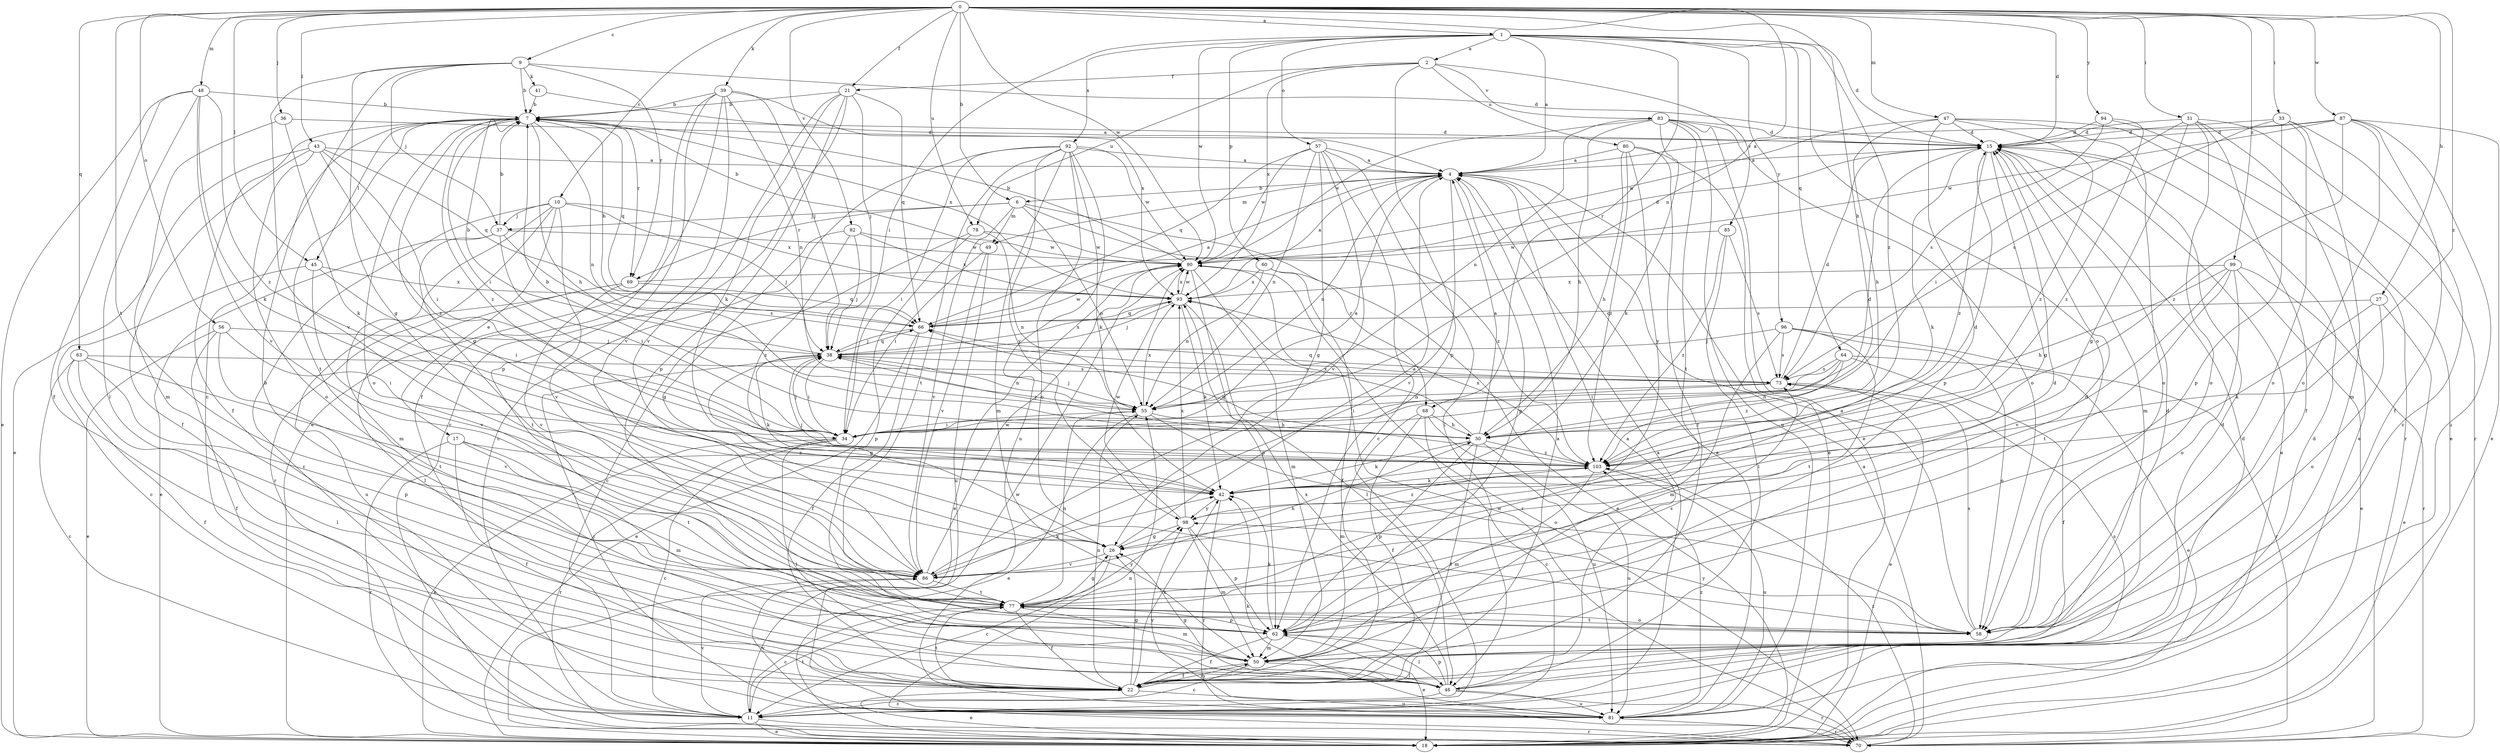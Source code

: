 strict digraph  {
0;
1;
2;
4;
6;
7;
9;
10;
11;
15;
17;
18;
21;
22;
26;
27;
30;
31;
33;
34;
36;
37;
38;
39;
41;
42;
43;
45;
46;
47;
48;
49;
50;
55;
56;
57;
58;
60;
62;
63;
64;
66;
68;
69;
70;
73;
77;
78;
80;
81;
82;
83;
85;
86;
87;
90;
92;
93;
94;
96;
98;
99;
103;
0 -> 1  [label=a];
0 -> 6  [label=b];
0 -> 9  [label=c];
0 -> 10  [label=c];
0 -> 15  [label=d];
0 -> 21  [label=f];
0 -> 27  [label=h];
0 -> 30  [label=h];
0 -> 31  [label=i];
0 -> 33  [label=i];
0 -> 36  [label=j];
0 -> 39  [label=k];
0 -> 43  [label=l];
0 -> 45  [label=l];
0 -> 47  [label=m];
0 -> 48  [label=m];
0 -> 55  [label=n];
0 -> 56  [label=o];
0 -> 63  [label=q];
0 -> 77  [label=t];
0 -> 78  [label=u];
0 -> 82  [label=v];
0 -> 87  [label=w];
0 -> 90  [label=w];
0 -> 94  [label=y];
0 -> 99  [label=z];
0 -> 103  [label=z];
1 -> 2  [label=a];
1 -> 4  [label=a];
1 -> 15  [label=d];
1 -> 34  [label=i];
1 -> 57  [label=o];
1 -> 58  [label=o];
1 -> 60  [label=p];
1 -> 64  [label=q];
1 -> 68  [label=r];
1 -> 90  [label=w];
1 -> 92  [label=x];
1 -> 96  [label=y];
1 -> 103  [label=z];
2 -> 21  [label=f];
2 -> 62  [label=p];
2 -> 78  [label=u];
2 -> 80  [label=u];
2 -> 83  [label=v];
2 -> 85  [label=v];
2 -> 93  [label=x];
4 -> 6  [label=b];
4 -> 49  [label=m];
4 -> 55  [label=n];
4 -> 62  [label=p];
4 -> 86  [label=v];
6 -> 37  [label=j];
6 -> 49  [label=m];
6 -> 55  [label=n];
6 -> 68  [label=r];
6 -> 69  [label=r];
6 -> 86  [label=v];
6 -> 103  [label=z];
7 -> 15  [label=d];
7 -> 22  [label=f];
7 -> 26  [label=g];
7 -> 30  [label=h];
7 -> 34  [label=i];
7 -> 45  [label=l];
7 -> 55  [label=n];
7 -> 58  [label=o];
7 -> 66  [label=q];
7 -> 69  [label=r];
7 -> 77  [label=t];
7 -> 93  [label=x];
7 -> 103  [label=z];
9 -> 7  [label=b];
9 -> 11  [label=c];
9 -> 15  [label=d];
9 -> 26  [label=g];
9 -> 37  [label=j];
9 -> 41  [label=k];
9 -> 69  [label=r];
9 -> 86  [label=v];
10 -> 11  [label=c];
10 -> 17  [label=e];
10 -> 37  [label=j];
10 -> 38  [label=j];
10 -> 50  [label=m];
10 -> 70  [label=r];
10 -> 86  [label=v];
10 -> 93  [label=x];
11 -> 4  [label=a];
11 -> 15  [label=d];
11 -> 18  [label=e];
11 -> 70  [label=r];
11 -> 77  [label=t];
11 -> 86  [label=v];
11 -> 90  [label=w];
15 -> 4  [label=a];
15 -> 18  [label=e];
15 -> 26  [label=g];
15 -> 42  [label=k];
15 -> 50  [label=m];
15 -> 103  [label=z];
17 -> 22  [label=f];
17 -> 50  [label=m];
17 -> 70  [label=r];
17 -> 77  [label=t];
17 -> 103  [label=z];
21 -> 7  [label=b];
21 -> 38  [label=j];
21 -> 42  [label=k];
21 -> 62  [label=p];
21 -> 66  [label=q];
21 -> 70  [label=r];
21 -> 86  [label=v];
22 -> 4  [label=a];
22 -> 18  [label=e];
22 -> 26  [label=g];
22 -> 42  [label=k];
22 -> 50  [label=m];
22 -> 55  [label=n];
22 -> 77  [label=t];
22 -> 81  [label=u];
26 -> 4  [label=a];
26 -> 11  [label=c];
26 -> 86  [label=v];
27 -> 18  [label=e];
27 -> 42  [label=k];
27 -> 58  [label=o];
27 -> 66  [label=q];
30 -> 4  [label=a];
30 -> 7  [label=b];
30 -> 22  [label=f];
30 -> 38  [label=j];
30 -> 42  [label=k];
30 -> 62  [label=p];
30 -> 81  [label=u];
30 -> 93  [label=x];
30 -> 103  [label=z];
31 -> 15  [label=d];
31 -> 18  [label=e];
31 -> 22  [label=f];
31 -> 26  [label=g];
31 -> 34  [label=i];
31 -> 58  [label=o];
31 -> 70  [label=r];
33 -> 11  [label=c];
33 -> 15  [label=d];
33 -> 50  [label=m];
33 -> 58  [label=o];
33 -> 62  [label=p];
33 -> 73  [label=s];
34 -> 4  [label=a];
34 -> 11  [label=c];
34 -> 15  [label=d];
34 -> 18  [label=e];
34 -> 38  [label=j];
34 -> 46  [label=l];
34 -> 70  [label=r];
36 -> 15  [label=d];
36 -> 42  [label=k];
36 -> 50  [label=m];
37 -> 7  [label=b];
37 -> 18  [label=e];
37 -> 34  [label=i];
37 -> 73  [label=s];
37 -> 77  [label=t];
37 -> 90  [label=w];
38 -> 7  [label=b];
38 -> 26  [label=g];
38 -> 34  [label=i];
38 -> 42  [label=k];
38 -> 55  [label=n];
38 -> 66  [label=q];
38 -> 73  [label=s];
38 -> 93  [label=x];
39 -> 7  [label=b];
39 -> 18  [label=e];
39 -> 22  [label=f];
39 -> 38  [label=j];
39 -> 55  [label=n];
39 -> 62  [label=p];
39 -> 86  [label=v];
39 -> 93  [label=x];
41 -> 4  [label=a];
41 -> 7  [label=b];
42 -> 15  [label=d];
42 -> 38  [label=j];
42 -> 70  [label=r];
42 -> 98  [label=y];
43 -> 4  [label=a];
43 -> 18  [label=e];
43 -> 22  [label=f];
43 -> 34  [label=i];
43 -> 58  [label=o];
43 -> 66  [label=q];
43 -> 103  [label=z];
45 -> 11  [label=c];
45 -> 34  [label=i];
45 -> 86  [label=v];
45 -> 93  [label=x];
46 -> 4  [label=a];
46 -> 11  [label=c];
46 -> 15  [label=d];
46 -> 26  [label=g];
46 -> 62  [label=p];
46 -> 70  [label=r];
46 -> 73  [label=s];
46 -> 81  [label=u];
46 -> 93  [label=x];
47 -> 15  [label=d];
47 -> 30  [label=h];
47 -> 58  [label=o];
47 -> 62  [label=p];
47 -> 70  [label=r];
47 -> 90  [label=w];
47 -> 103  [label=z];
48 -> 7  [label=b];
48 -> 18  [label=e];
48 -> 22  [label=f];
48 -> 42  [label=k];
48 -> 46  [label=l];
48 -> 86  [label=v];
48 -> 103  [label=z];
49 -> 7  [label=b];
49 -> 34  [label=i];
49 -> 81  [label=u];
49 -> 86  [label=v];
50 -> 11  [label=c];
50 -> 15  [label=d];
50 -> 22  [label=f];
50 -> 46  [label=l];
55 -> 18  [label=e];
55 -> 30  [label=h];
55 -> 34  [label=i];
55 -> 38  [label=j];
55 -> 58  [label=o];
55 -> 93  [label=x];
56 -> 18  [label=e];
56 -> 22  [label=f];
56 -> 34  [label=i];
56 -> 38  [label=j];
56 -> 77  [label=t];
57 -> 4  [label=a];
57 -> 11  [label=c];
57 -> 26  [label=g];
57 -> 46  [label=l];
57 -> 55  [label=n];
57 -> 66  [label=q];
57 -> 86  [label=v];
57 -> 90  [label=w];
58 -> 4  [label=a];
58 -> 73  [label=s];
58 -> 77  [label=t];
58 -> 98  [label=y];
60 -> 18  [label=e];
60 -> 22  [label=f];
60 -> 55  [label=n];
60 -> 93  [label=x];
62 -> 7  [label=b];
62 -> 15  [label=d];
62 -> 18  [label=e];
62 -> 22  [label=f];
62 -> 42  [label=k];
62 -> 46  [label=l];
62 -> 50  [label=m];
62 -> 73  [label=s];
63 -> 11  [label=c];
63 -> 22  [label=f];
63 -> 46  [label=l];
63 -> 62  [label=p];
63 -> 73  [label=s];
63 -> 86  [label=v];
64 -> 18  [label=e];
64 -> 22  [label=f];
64 -> 30  [label=h];
64 -> 34  [label=i];
64 -> 73  [label=s];
64 -> 103  [label=z];
66 -> 4  [label=a];
66 -> 7  [label=b];
66 -> 18  [label=e];
66 -> 22  [label=f];
66 -> 38  [label=j];
66 -> 90  [label=w];
68 -> 11  [label=c];
68 -> 22  [label=f];
68 -> 30  [label=h];
68 -> 50  [label=m];
68 -> 81  [label=u];
69 -> 15  [label=d];
69 -> 46  [label=l];
69 -> 66  [label=q];
69 -> 81  [label=u];
69 -> 86  [label=v];
70 -> 4  [label=a];
70 -> 55  [label=n];
70 -> 90  [label=w];
70 -> 103  [label=z];
73 -> 15  [label=d];
73 -> 18  [label=e];
73 -> 34  [label=i];
73 -> 55  [label=n];
73 -> 66  [label=q];
77 -> 11  [label=c];
77 -> 15  [label=d];
77 -> 22  [label=f];
77 -> 26  [label=g];
77 -> 50  [label=m];
77 -> 55  [label=n];
77 -> 58  [label=o];
77 -> 62  [label=p];
77 -> 98  [label=y];
78 -> 11  [label=c];
78 -> 55  [label=n];
78 -> 62  [label=p];
78 -> 90  [label=w];
80 -> 4  [label=a];
80 -> 18  [label=e];
80 -> 22  [label=f];
80 -> 30  [label=h];
80 -> 98  [label=y];
80 -> 103  [label=z];
81 -> 4  [label=a];
81 -> 15  [label=d];
81 -> 38  [label=j];
81 -> 42  [label=k];
81 -> 70  [label=r];
81 -> 86  [label=v];
81 -> 98  [label=y];
81 -> 103  [label=z];
82 -> 26  [label=g];
82 -> 38  [label=j];
82 -> 90  [label=w];
82 -> 93  [label=x];
82 -> 103  [label=z];
83 -> 15  [label=d];
83 -> 18  [label=e];
83 -> 30  [label=h];
83 -> 42  [label=k];
83 -> 55  [label=n];
83 -> 58  [label=o];
83 -> 77  [label=t];
83 -> 81  [label=u];
83 -> 90  [label=w];
85 -> 46  [label=l];
85 -> 73  [label=s];
85 -> 90  [label=w];
85 -> 103  [label=z];
86 -> 30  [label=h];
86 -> 42  [label=k];
86 -> 77  [label=t];
86 -> 90  [label=w];
87 -> 4  [label=a];
87 -> 15  [label=d];
87 -> 18  [label=e];
87 -> 22  [label=f];
87 -> 58  [label=o];
87 -> 81  [label=u];
87 -> 90  [label=w];
87 -> 103  [label=z];
90 -> 7  [label=b];
90 -> 18  [label=e];
90 -> 50  [label=m];
90 -> 62  [label=p];
90 -> 70  [label=r];
90 -> 93  [label=x];
92 -> 4  [label=a];
92 -> 11  [label=c];
92 -> 34  [label=i];
92 -> 42  [label=k];
92 -> 50  [label=m];
92 -> 58  [label=o];
92 -> 77  [label=t];
92 -> 81  [label=u];
92 -> 90  [label=w];
92 -> 98  [label=y];
93 -> 4  [label=a];
93 -> 38  [label=j];
93 -> 42  [label=k];
93 -> 46  [label=l];
93 -> 66  [label=q];
93 -> 90  [label=w];
94 -> 15  [label=d];
94 -> 18  [label=e];
94 -> 73  [label=s];
94 -> 103  [label=z];
96 -> 38  [label=j];
96 -> 50  [label=m];
96 -> 58  [label=o];
96 -> 70  [label=r];
96 -> 73  [label=s];
96 -> 77  [label=t];
98 -> 26  [label=g];
98 -> 50  [label=m];
98 -> 62  [label=p];
98 -> 90  [label=w];
98 -> 93  [label=x];
98 -> 103  [label=z];
99 -> 18  [label=e];
99 -> 30  [label=h];
99 -> 58  [label=o];
99 -> 70  [label=r];
99 -> 77  [label=t];
99 -> 86  [label=v];
99 -> 93  [label=x];
103 -> 42  [label=k];
103 -> 50  [label=m];
103 -> 66  [label=q];
103 -> 81  [label=u];
103 -> 93  [label=x];
}
